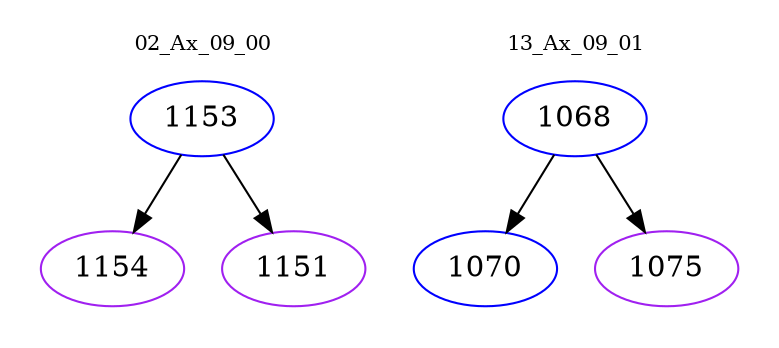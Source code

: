 digraph{
subgraph cluster_0 {
color = white
label = "02_Ax_09_00";
fontsize=10;
T0_1153 [label="1153", color="blue"]
T0_1153 -> T0_1154 [color="black"]
T0_1154 [label="1154", color="purple"]
T0_1153 -> T0_1151 [color="black"]
T0_1151 [label="1151", color="purple"]
}
subgraph cluster_1 {
color = white
label = "13_Ax_09_01";
fontsize=10;
T1_1068 [label="1068", color="blue"]
T1_1068 -> T1_1070 [color="black"]
T1_1070 [label="1070", color="blue"]
T1_1068 -> T1_1075 [color="black"]
T1_1075 [label="1075", color="purple"]
}
}
